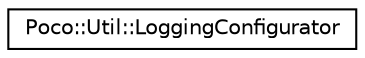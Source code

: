 digraph "Graphical Class Hierarchy"
{
 // LATEX_PDF_SIZE
  edge [fontname="Helvetica",fontsize="10",labelfontname="Helvetica",labelfontsize="10"];
  node [fontname="Helvetica",fontsize="10",shape=record];
  rankdir="LR";
  Node0 [label="Poco::Util::LoggingConfigurator",height=0.2,width=0.4,color="black", fillcolor="white", style="filled",URL="$classPoco_1_1Util_1_1LoggingConfigurator.html",tooltip=" "];
}

